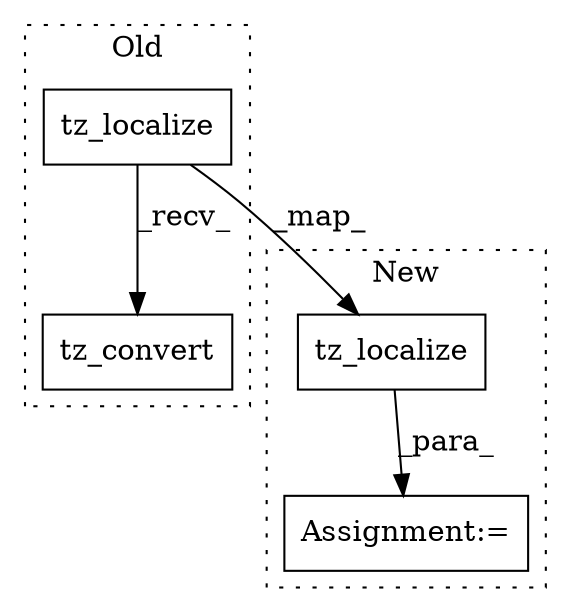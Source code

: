 digraph G {
subgraph cluster0 {
1 [label="tz_localize" a="32" s="7176,7193" l="12,1" shape="box"];
4 [label="tz_convert" a="32" s="7195,7208" l="11,1" shape="box"];
label = "Old";
style="dotted";
}
subgraph cluster1 {
2 [label="tz_localize" a="32" s="7175,7192" l="12,1" shape="box"];
3 [label="Assignment:=" a="7" s="7164" l="1" shape="box"];
label = "New";
style="dotted";
}
1 -> 4 [label="_recv_"];
1 -> 2 [label="_map_"];
2 -> 3 [label="_para_"];
}